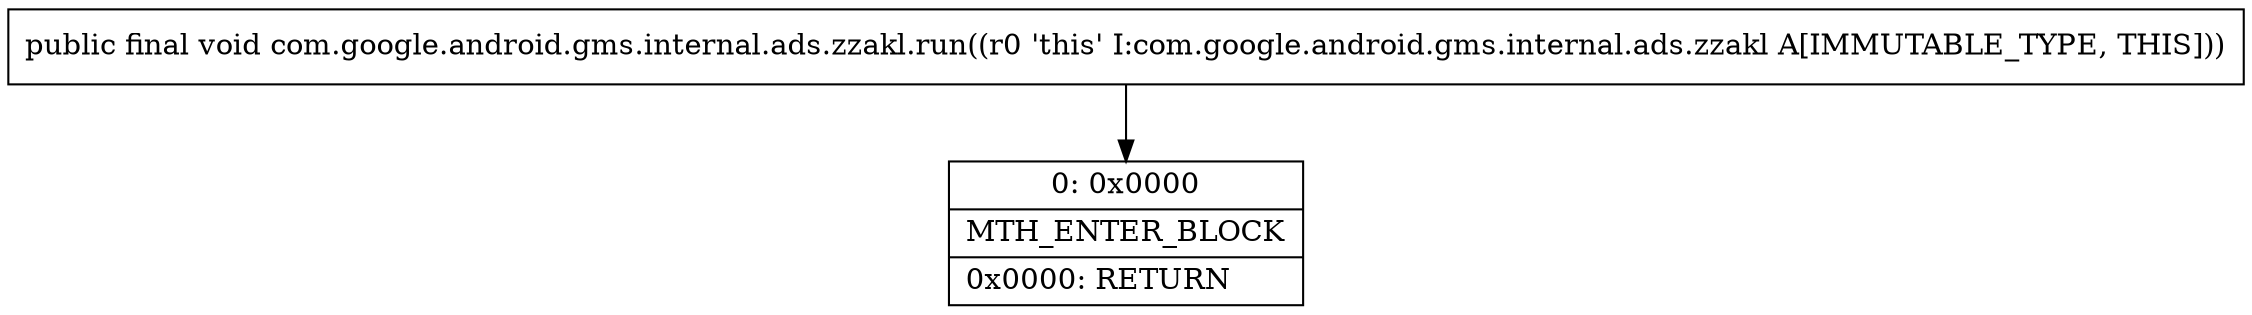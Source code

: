 digraph "CFG forcom.google.android.gms.internal.ads.zzakl.run()V" {
Node_0 [shape=record,label="{0\:\ 0x0000|MTH_ENTER_BLOCK\l|0x0000: RETURN   \l}"];
MethodNode[shape=record,label="{public final void com.google.android.gms.internal.ads.zzakl.run((r0 'this' I:com.google.android.gms.internal.ads.zzakl A[IMMUTABLE_TYPE, THIS])) }"];
MethodNode -> Node_0;
}

